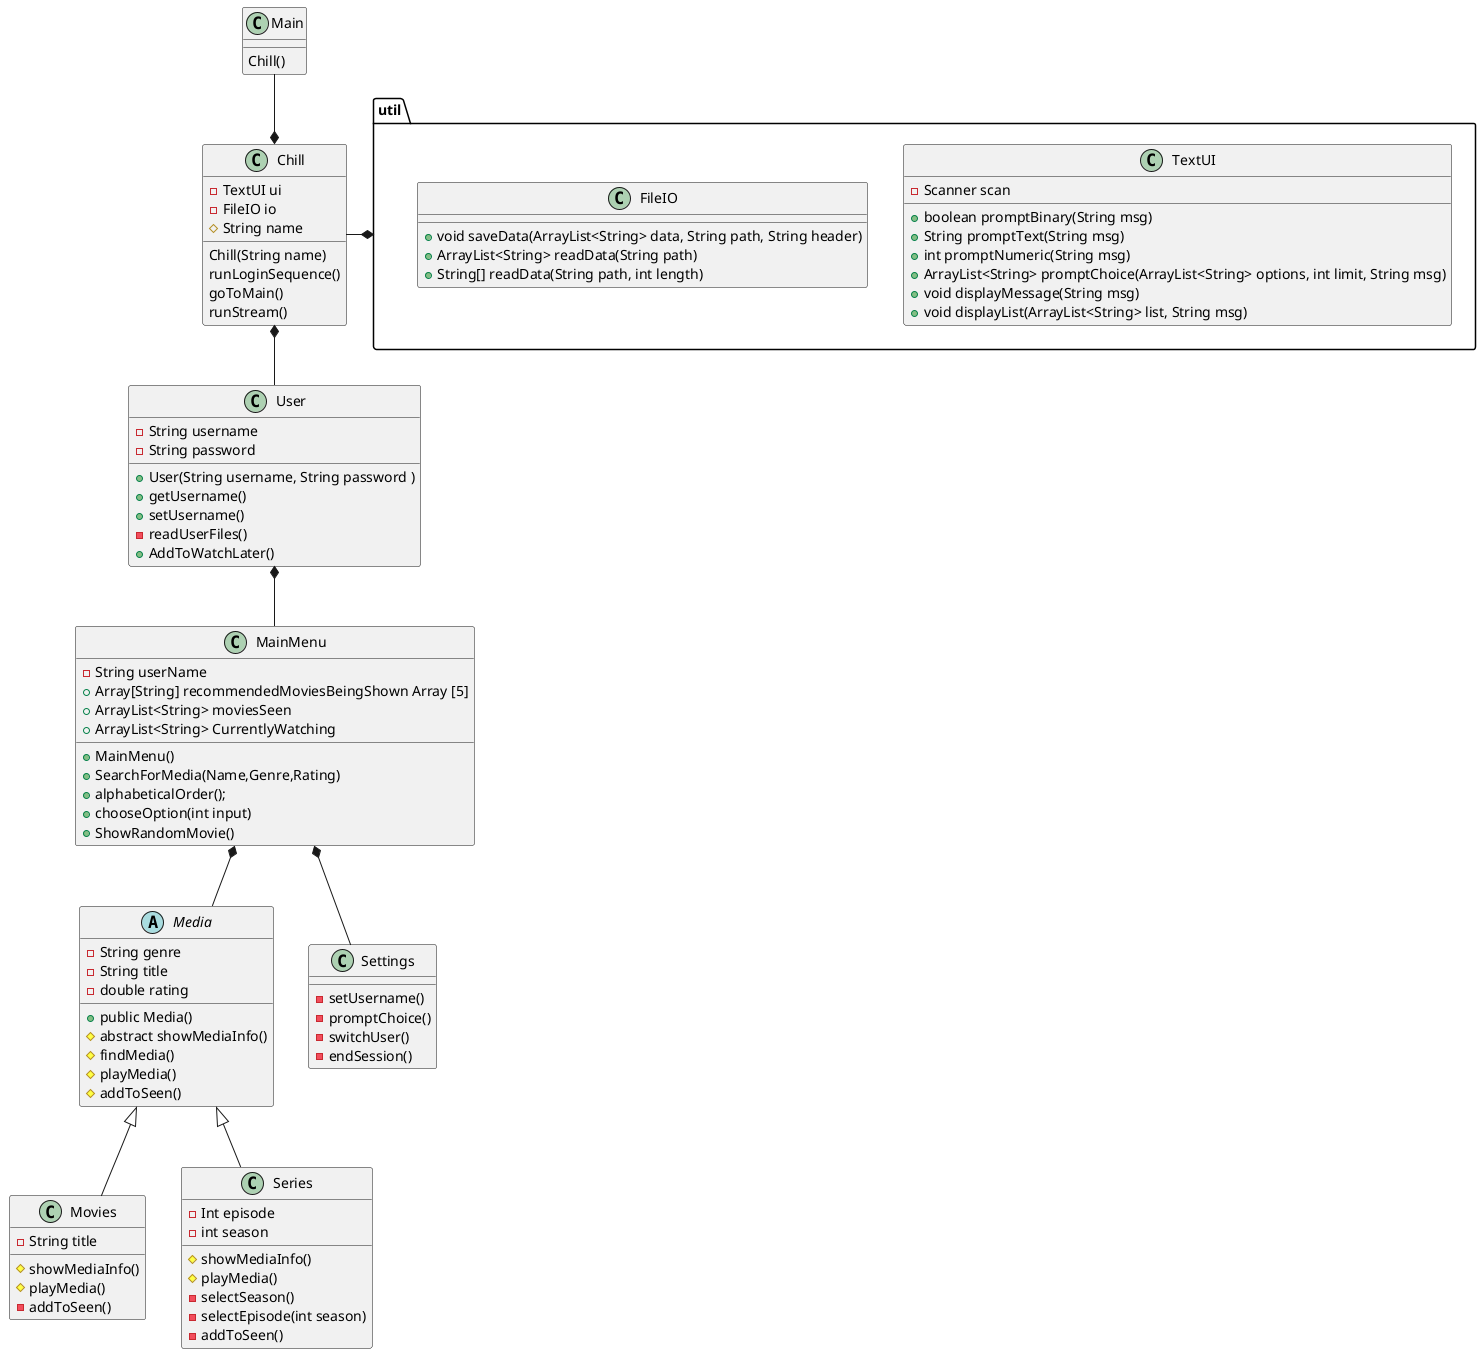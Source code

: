 @startuml
'https://plantuml.com/class-diagram

Chill *-- User
MainMenu*-- Media
Media <|-- Movies
Media <|--Series
MainMenu *-- Settings

Main --* Chill
class Chill{
-TextUI ui
-FileIO io
Chill(String name)
#String name
runLoginSequence()
goToMain()
runStream()
}
class Main{
Chill()
}
abstract class Media{
+public Media()
# abstract showMediaInfo()
-String genre
-String title
-double rating
#findMedia()
#playMedia()
#addToSeen()
}
class Series{
-Int episode
-int season
#showMediaInfo()
#playMedia()
-selectSeason()
-selectEpisode(int season)
-addToSeen()
}
class Movies{
- String title
# showMediaInfo()
# playMedia()
- addToSeen()
}

class User{
+User(String username, String password )
- String username
-String password
+getUsername()
+setUsername()
-readUserFiles()
+AddToWatchLater()

}
class MainMenu {
+MainMenu()
+SearchForMedia(Name,Genre,Rating)
-String userName
+alphabeticalOrder();
+chooseOption(int input)
+ Array[String] recommendedMoviesBeingShown Array [5]
+ShowRandomMovie()
+ArrayList<String> moviesSeen
+ArrayList<String> CurrentlyWatching
}


class Settings{
-setUsername()
-promptChoice()
-switchUser()
-endSession()
}


package "util"{
class TextUI{
- Scanner scan
+ boolean promptBinary(String msg)
+ String promptText(String msg)
+ int promptNumeric(String msg)
+ ArrayList<String> promptChoice(ArrayList<String> options, int limit, String msg)
+ void displayMessage(String msg)
+ void displayList(ArrayList<String> list, String msg)
}
class FileIO{
+ void saveData(ArrayList<String> data, String path, String header)
+ ArrayList<String> readData(String path)
+ String[] readData(String path, int length)
}
}
Chill -right-* "util"
User *-down- MainMenu

@enduml